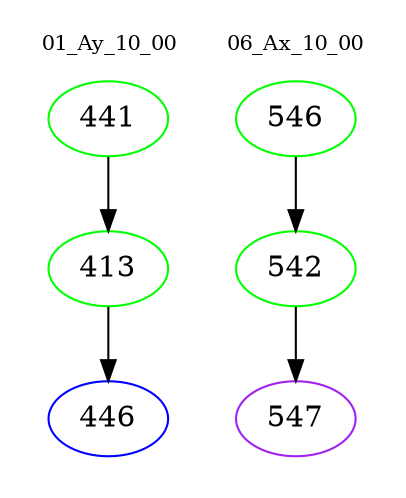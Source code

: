 digraph{
subgraph cluster_0 {
color = white
label = "01_Ay_10_00";
fontsize=10;
T0_441 [label="441", color="green"]
T0_441 -> T0_413 [color="black"]
T0_413 [label="413", color="green"]
T0_413 -> T0_446 [color="black"]
T0_446 [label="446", color="blue"]
}
subgraph cluster_1 {
color = white
label = "06_Ax_10_00";
fontsize=10;
T1_546 [label="546", color="green"]
T1_546 -> T1_542 [color="black"]
T1_542 [label="542", color="green"]
T1_542 -> T1_547 [color="black"]
T1_547 [label="547", color="purple"]
}
}
